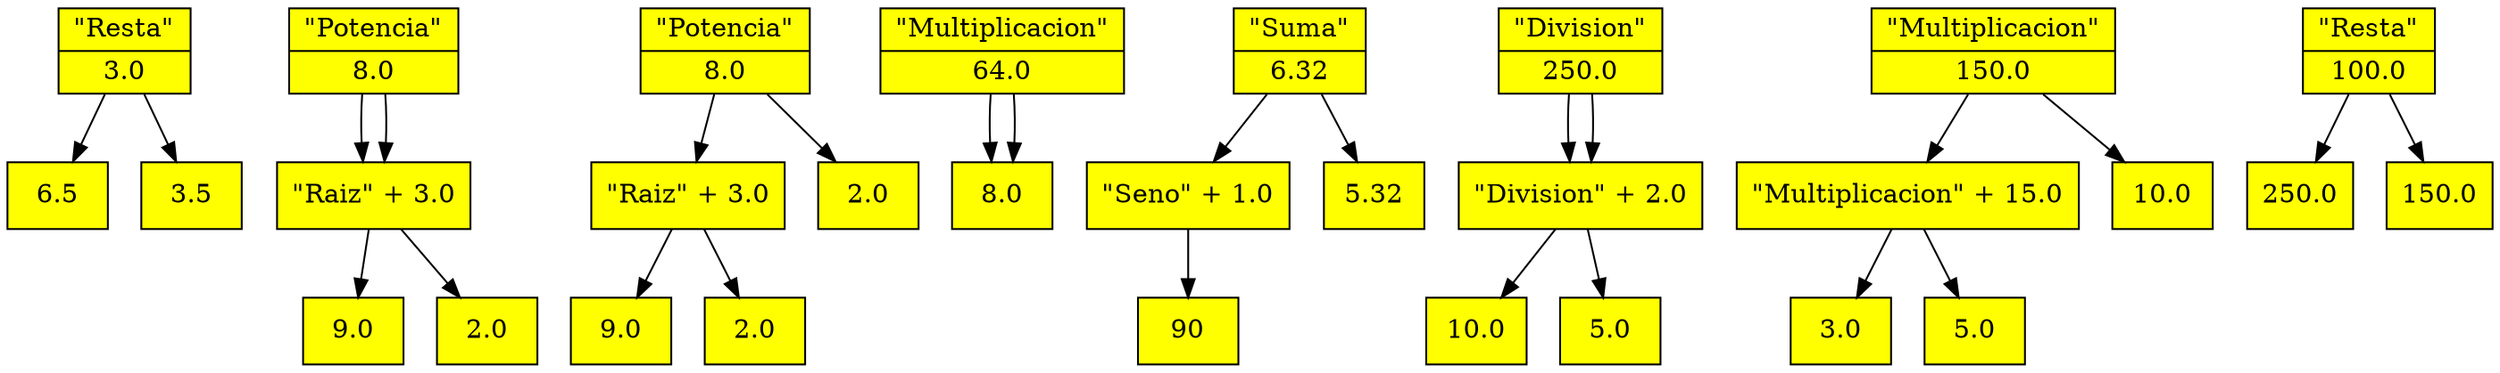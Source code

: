 digraph "Probando el texto" {
	node [shape=circle]
	node [shape=circle]
	node [fillcolor=Yellow shape=circle style=filled]
	node [shape=record]
	"\"Resta\"0padre1" [label="{\"Resta\"|{3.0}}"]
	"6.5-0" [label=6.5]
	"3.5-0" [label=3.5]
	"\"Resta\"0padre1" -> "6.5-0"
	"\"Resta\"0padre1" -> "3.5-0"
	"\"Raiz\"1hijo1" [label="{\"Raiz\" + 3.0|{3.0}}"]
	"9.0-1" [label=9.0]
	"2.0-1" [label=2.0]
	"\"Raiz\"1hijo1" -> "9.0-1"
	"\"Raiz\"1hijo1" -> "2.0-1"
	"\"Potencia\"2padre" [label="{\"Potencia\"|{8.0}}"]
	"\"Raiz\"1hijo1" [label="\"Raiz\" + 3.0"]
	"\"Raiz\"1hijo1" [label="\"Raiz\" + 3.0"]
	"\"Potencia\"2padre" -> "\"Raiz\"1hijo1"
	"\"Potencia\"2padre" -> "\"Raiz\"1hijo1"
	"\"Raiz\"2hijo1" [label="{\"Raiz\" + 3.0|{3.0}}"]
	"9.0-2" [label=9.0]
	"2.0-2" [label=2.0]
	"\"Raiz\"2hijo1" -> "9.0-2"
	"\"Raiz\"2hijo1" -> "2.0-2"
	"\"Potencia\"3padre" [label="{\"Potencia\"|{8.0}}"]
	2.0 [label=2.0]
	"\"Raiz\"2hijo1" [label="\"Raiz\" + 3.0"]
	"\"Potencia\"3padre" -> "\"Raiz\"2hijo1"
	"\"Potencia\"3padre" -> 2.0
	"\"Multiplicacion\"3padre" [label="{\"Multiplicacion\"|{64.0}}"]
	8.0 [label=8.0]
	8.0 [label=8.0]
	"\"Multiplicacion\"3padre" -> 8.0
	"\"Multiplicacion\"3padre" -> 8.0
	"\"Seno\"3hijo21" [label="{\"Seno\" + 1.0|{1.0}}"]
	"90-3" [label=90]
	"90-3" [label=90]
	"\"Seno\"3hijo21" -> "90-3"
	"\"Suma\"4padre1" [label="{\"Suma\"|{6.32}}"]
	"\"Seno\"3hijo21" [label="\"Seno\" + 1.0"]
	"5.32-4" [label=5.32]
	"\"Suma\"4padre1" -> "\"Seno\"3hijo21"
	"\"Suma\"4padre1" -> "5.32-4"
	"\"Division\"5hijo1" [label="{\"Division\" + 2.0|{2.0}}"]
	"10.0-5" [label=10.0]
	"5.0-5" [label=5.0]
	"\"Division\"5hijo1" -> "10.0-5"
	"\"Division\"5hijo1" -> "5.0-5"
	"\"Division\"6padre" [label="{\"Division\"|{250.0}}"]
	"\"Division\"5hijo1" [label="\"Division\" + 2.0"]
	"\"Division\"5hijo1" [label="\"Division\" + 2.0"]
	"\"Division\"6padre" -> "\"Division\"5hijo1"
	"\"Division\"6padre" -> "\"Division\"5hijo1"
	"\"Multiplicacion\"6hijo1" [label="{\"Multiplicacion\" + 15.0|{15.0}}"]
	"3.0-6" [label=3.0]
	"5.0-6" [label=5.0]
	"\"Multiplicacion\"6hijo1" -> "3.0-6"
	"\"Multiplicacion\"6hijo1" -> "5.0-6"
	"\"Multiplicacion\"7padre" [label="{\"Multiplicacion\"|{150.0}}"]
	10.0 [label=10.0]
	"\"Multiplicacion\"6hijo1" [label="\"Multiplicacion\" + 15.0"]
	"\"Multiplicacion\"7padre" -> "\"Multiplicacion\"6hijo1"
	"\"Multiplicacion\"7padre" -> 10.0
	"\"Resta\"7padre" [label="{\"Resta\"|{100.0}}"]
	250.0 [label=250.0]
	150.0 [label=150.0]
	"\"Resta\"7padre" -> 150.0
	"\"Resta\"7padre" -> 250.0
	node [shape=circle]
	node [fillcolor=Yellow shape=box style=filled]
	node [shape=record]
}
